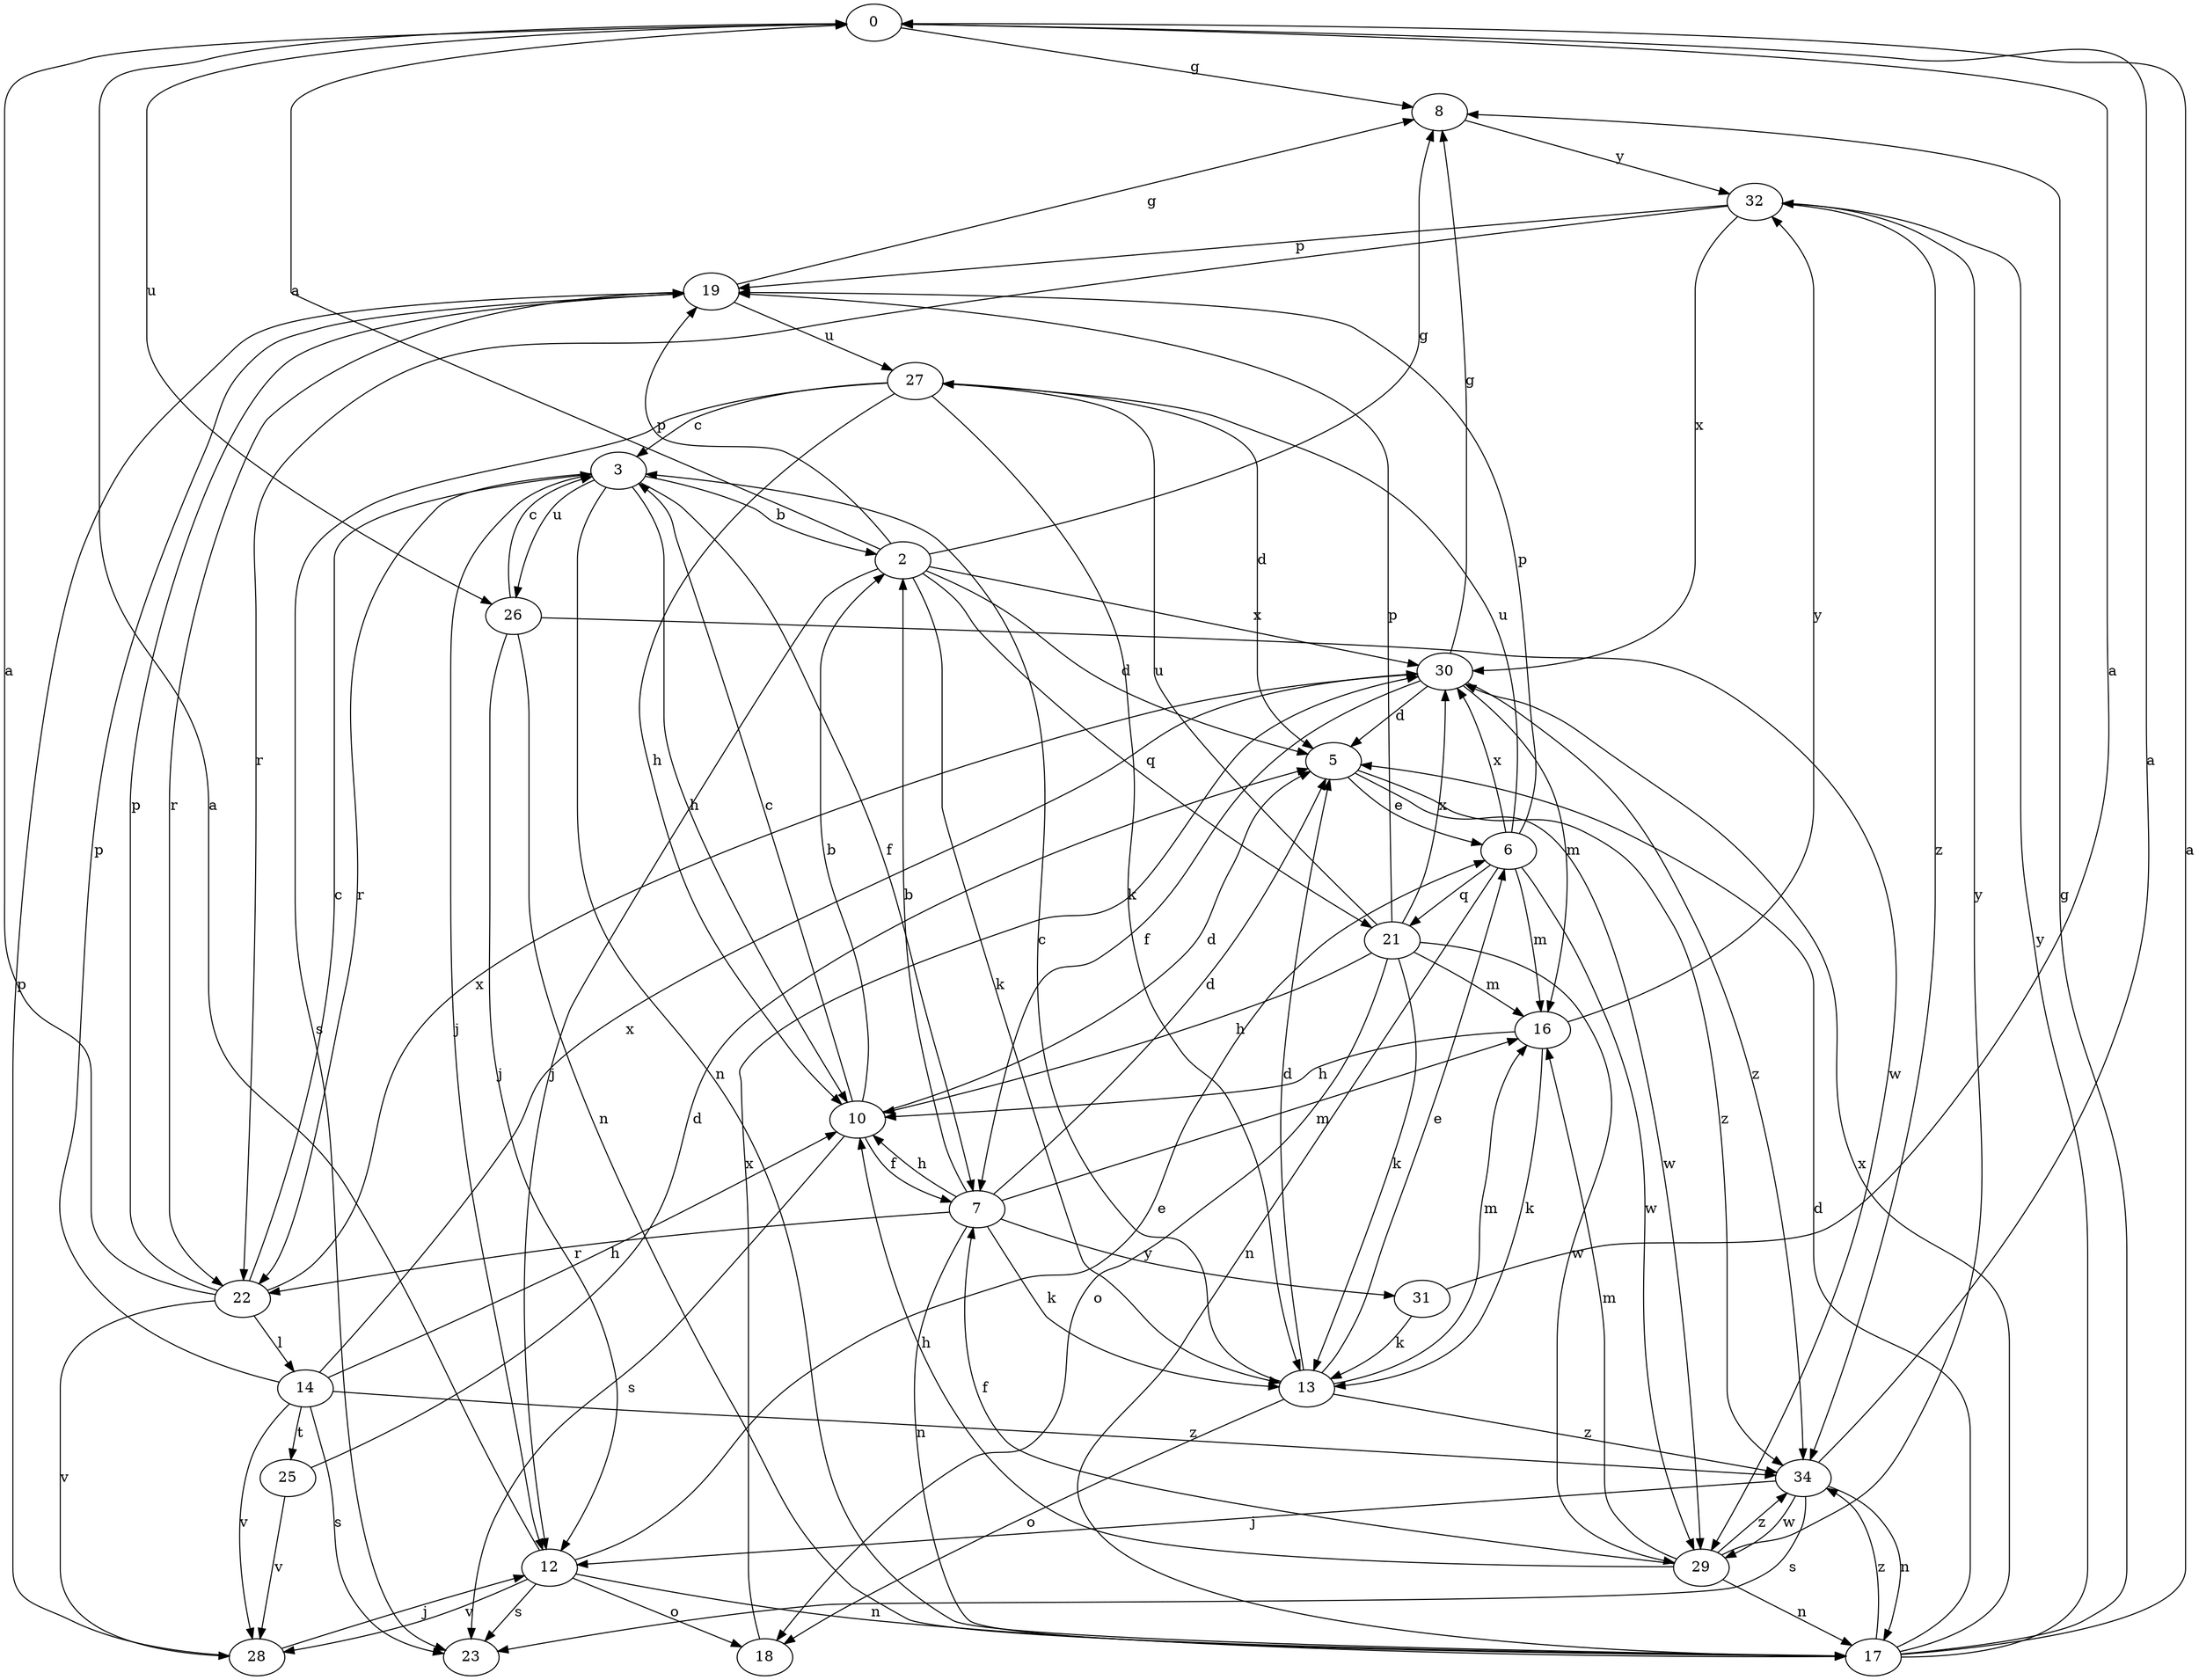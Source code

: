 strict digraph  {
0;
2;
3;
5;
6;
7;
8;
10;
12;
13;
14;
16;
17;
18;
19;
21;
22;
23;
25;
26;
27;
28;
29;
30;
31;
32;
34;
0 -> 8  [label=g];
0 -> 26  [label=u];
2 -> 0  [label=a];
2 -> 5  [label=d];
2 -> 8  [label=g];
2 -> 12  [label=j];
2 -> 13  [label=k];
2 -> 19  [label=p];
2 -> 21  [label=q];
2 -> 30  [label=x];
3 -> 2  [label=b];
3 -> 7  [label=f];
3 -> 10  [label=h];
3 -> 12  [label=j];
3 -> 17  [label=n];
3 -> 22  [label=r];
3 -> 26  [label=u];
5 -> 6  [label=e];
5 -> 29  [label=w];
5 -> 34  [label=z];
6 -> 16  [label=m];
6 -> 17  [label=n];
6 -> 19  [label=p];
6 -> 21  [label=q];
6 -> 27  [label=u];
6 -> 29  [label=w];
6 -> 30  [label=x];
7 -> 2  [label=b];
7 -> 5  [label=d];
7 -> 10  [label=h];
7 -> 13  [label=k];
7 -> 16  [label=m];
7 -> 17  [label=n];
7 -> 22  [label=r];
7 -> 31  [label=y];
8 -> 32  [label=y];
10 -> 2  [label=b];
10 -> 3  [label=c];
10 -> 5  [label=d];
10 -> 7  [label=f];
10 -> 23  [label=s];
12 -> 0  [label=a];
12 -> 6  [label=e];
12 -> 17  [label=n];
12 -> 18  [label=o];
12 -> 23  [label=s];
12 -> 28  [label=v];
13 -> 3  [label=c];
13 -> 5  [label=d];
13 -> 6  [label=e];
13 -> 16  [label=m];
13 -> 18  [label=o];
13 -> 34  [label=z];
14 -> 10  [label=h];
14 -> 19  [label=p];
14 -> 23  [label=s];
14 -> 25  [label=t];
14 -> 28  [label=v];
14 -> 30  [label=x];
14 -> 34  [label=z];
16 -> 10  [label=h];
16 -> 13  [label=k];
16 -> 32  [label=y];
17 -> 0  [label=a];
17 -> 5  [label=d];
17 -> 8  [label=g];
17 -> 30  [label=x];
17 -> 32  [label=y];
17 -> 34  [label=z];
18 -> 30  [label=x];
19 -> 8  [label=g];
19 -> 22  [label=r];
19 -> 27  [label=u];
21 -> 10  [label=h];
21 -> 13  [label=k];
21 -> 16  [label=m];
21 -> 18  [label=o];
21 -> 19  [label=p];
21 -> 27  [label=u];
21 -> 29  [label=w];
21 -> 30  [label=x];
22 -> 0  [label=a];
22 -> 3  [label=c];
22 -> 14  [label=l];
22 -> 19  [label=p];
22 -> 28  [label=v];
22 -> 30  [label=x];
25 -> 5  [label=d];
25 -> 28  [label=v];
26 -> 3  [label=c];
26 -> 12  [label=j];
26 -> 17  [label=n];
26 -> 29  [label=w];
27 -> 3  [label=c];
27 -> 5  [label=d];
27 -> 10  [label=h];
27 -> 13  [label=k];
27 -> 23  [label=s];
28 -> 12  [label=j];
28 -> 19  [label=p];
29 -> 7  [label=f];
29 -> 10  [label=h];
29 -> 16  [label=m];
29 -> 17  [label=n];
29 -> 32  [label=y];
29 -> 34  [label=z];
30 -> 5  [label=d];
30 -> 7  [label=f];
30 -> 8  [label=g];
30 -> 16  [label=m];
30 -> 34  [label=z];
31 -> 0  [label=a];
31 -> 13  [label=k];
32 -> 19  [label=p];
32 -> 22  [label=r];
32 -> 30  [label=x];
32 -> 34  [label=z];
34 -> 0  [label=a];
34 -> 12  [label=j];
34 -> 17  [label=n];
34 -> 23  [label=s];
34 -> 29  [label=w];
}
